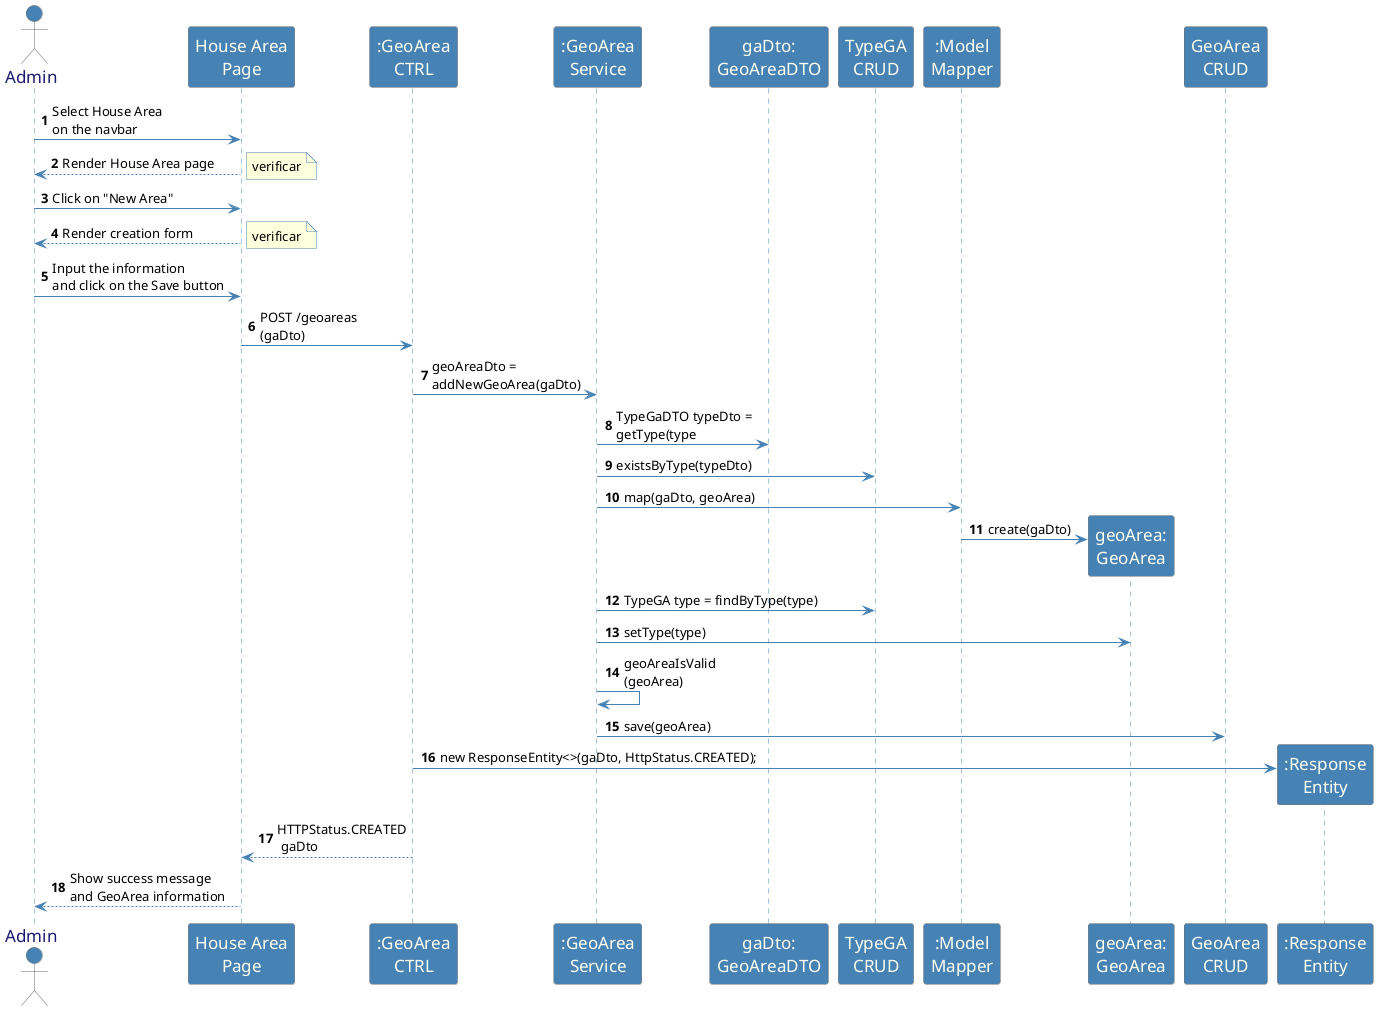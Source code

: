 @startuml
autonumber
skinparam sequence {
	ArrowColor SteelBlue
	ActorBorderColor Dimgray
	LifeLineBorderColor SteelBlue
	LifeLineBackgroundColor Dimgray

	ParticipantBorderColor Dimgray
	ParticipantBackgroundColor SteelBlue
	ParticipantFontName Calibri Bold
	ParticipantFontSize 17
	ParticipantFontColor Ivory

	ActorBackgroundColor SteelBlue
	ActorFontColor MidnightBlue
	ActorFontSize 17
	ActorFontName Aapex
}
skinparam note {
BorderColor SteelBlue
}

actor Admin


'INTERACTIONS WITH PAGE
Admin -> "House Area\nPage": Select House Area\non the navbar
"House Area\nPage" --> Admin: Render House Area page
note right
verificar
end note
Admin -> "House Area\nPage": Click on "New Area"
"House Area\nPage" --> Admin: Render creation form
note right
verificar
end note
Admin -> "House Area\nPage": Input the information\nand click on the Save button



'POST REQUEST AND REST CONTROLLER METHOD
"House Area\nPage" -> ":GeoArea\nCTRL": POST /geoareas\n(gaDto)
":GeoArea\nCTRL" -> ":GeoArea\nService": geoAreaDto =\naddNewGeoArea(gaDto)



'GET THE TYPE AND CHECK IF EXISTS
":GeoArea\nService" -> "gaDto:\nGeoAreaDTO": TypeGaDTO typeDto =\ngetType(type
":GeoArea\nService" -> "TypeGA\nCRUD": existsByType(typeDto)



'CREATE THE GEOAREA
":GeoArea\nService" -> ":Model\nMapper": map(gaDto, geoArea)
create "geoArea:\nGeoArea"
":Model\nMapper" -> "geoArea:\nGeoArea": create(gaDto)



'SET THE TYPE
":GeoArea\nService" -> "TypeGA\nCRUD": TypeGA type = findByType(type)
":GeoArea\nService" -> "geoArea:\nGeoArea": setType(type)



'CHECK IF VALID AND SAVE THE GEOAREA
":GeoArea\nService" -> ":GeoArea\nService": geoAreaIsValid\n(geoArea)
":GeoArea\nService" -> "GeoArea\nCRUD" : save(geoArea)



'RESPONSE ENTITY, HTTP STATUS AND UI MESSAGE
create ":Response\nEntity"
":GeoArea\nCTRL" ->  ":Response\nEntity": new ResponseEntity<>(gaDto, HttpStatus.CREATED);
":GeoArea\nCTRL"--> "House Area\nPage": HTTPStatus.CREATED\n gaDto
"House Area\nPage" --> Admin: Show success message\nand GeoArea information

@enduml